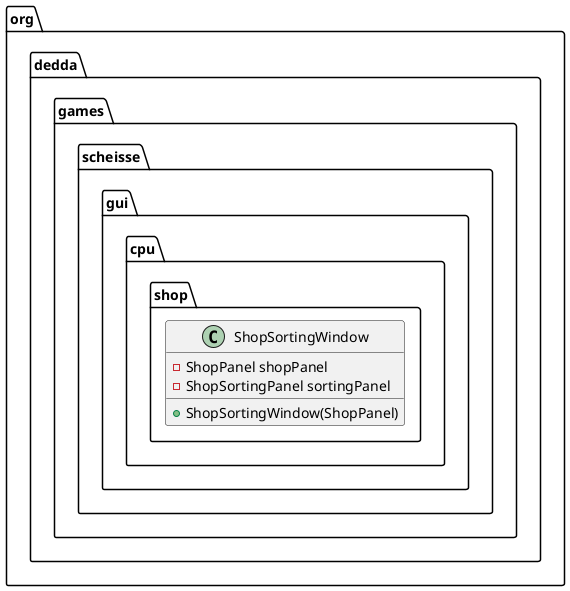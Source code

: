 @startuml
class org.dedda.games.scheisse.gui.cpu.shop.ShopSortingWindow{
    - ShopPanel shopPanel
    - ShopSortingPanel sortingPanel
    + ShopSortingWindow(ShopPanel)
}
@enduml